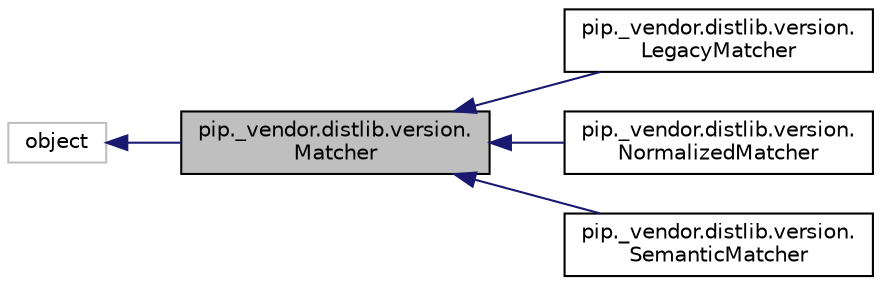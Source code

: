 digraph "pip._vendor.distlib.version.Matcher"
{
 // LATEX_PDF_SIZE
  edge [fontname="Helvetica",fontsize="10",labelfontname="Helvetica",labelfontsize="10"];
  node [fontname="Helvetica",fontsize="10",shape=record];
  rankdir="LR";
  Node1 [label="pip._vendor.distlib.version.\lMatcher",height=0.2,width=0.4,color="black", fillcolor="grey75", style="filled", fontcolor="black",tooltip=" "];
  Node2 -> Node1 [dir="back",color="midnightblue",fontsize="10",style="solid",fontname="Helvetica"];
  Node2 [label="object",height=0.2,width=0.4,color="grey75", fillcolor="white", style="filled",tooltip=" "];
  Node1 -> Node3 [dir="back",color="midnightblue",fontsize="10",style="solid",fontname="Helvetica"];
  Node3 [label="pip._vendor.distlib.version.\lLegacyMatcher",height=0.2,width=0.4,color="black", fillcolor="white", style="filled",URL="$d5/de6/classpip_1_1__vendor_1_1distlib_1_1version_1_1_legacy_matcher.html",tooltip=" "];
  Node1 -> Node4 [dir="back",color="midnightblue",fontsize="10",style="solid",fontname="Helvetica"];
  Node4 [label="pip._vendor.distlib.version.\lNormalizedMatcher",height=0.2,width=0.4,color="black", fillcolor="white", style="filled",URL="$d7/d9d/classpip_1_1__vendor_1_1distlib_1_1version_1_1_normalized_matcher.html",tooltip=" "];
  Node1 -> Node5 [dir="back",color="midnightblue",fontsize="10",style="solid",fontname="Helvetica"];
  Node5 [label="pip._vendor.distlib.version.\lSemanticMatcher",height=0.2,width=0.4,color="black", fillcolor="white", style="filled",URL="$d4/dd1/classpip_1_1__vendor_1_1distlib_1_1version_1_1_semantic_matcher.html",tooltip=" "];
}
